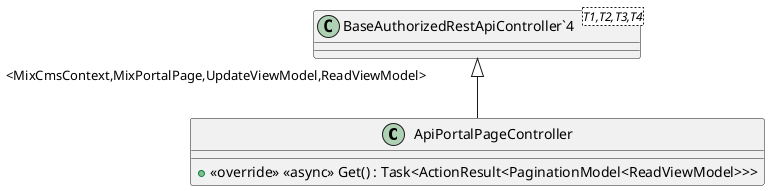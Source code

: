 @startuml
class ApiPortalPageController {
    + <<override>> <<async>> Get() : Task<ActionResult<PaginationModel<ReadViewModel>>>
}
class "BaseAuthorizedRestApiController`4"<T1,T2,T3,T4> {
}
"BaseAuthorizedRestApiController`4" "<MixCmsContext,MixPortalPage,UpdateViewModel,ReadViewModel>" <|-- ApiPortalPageController
@enduml
